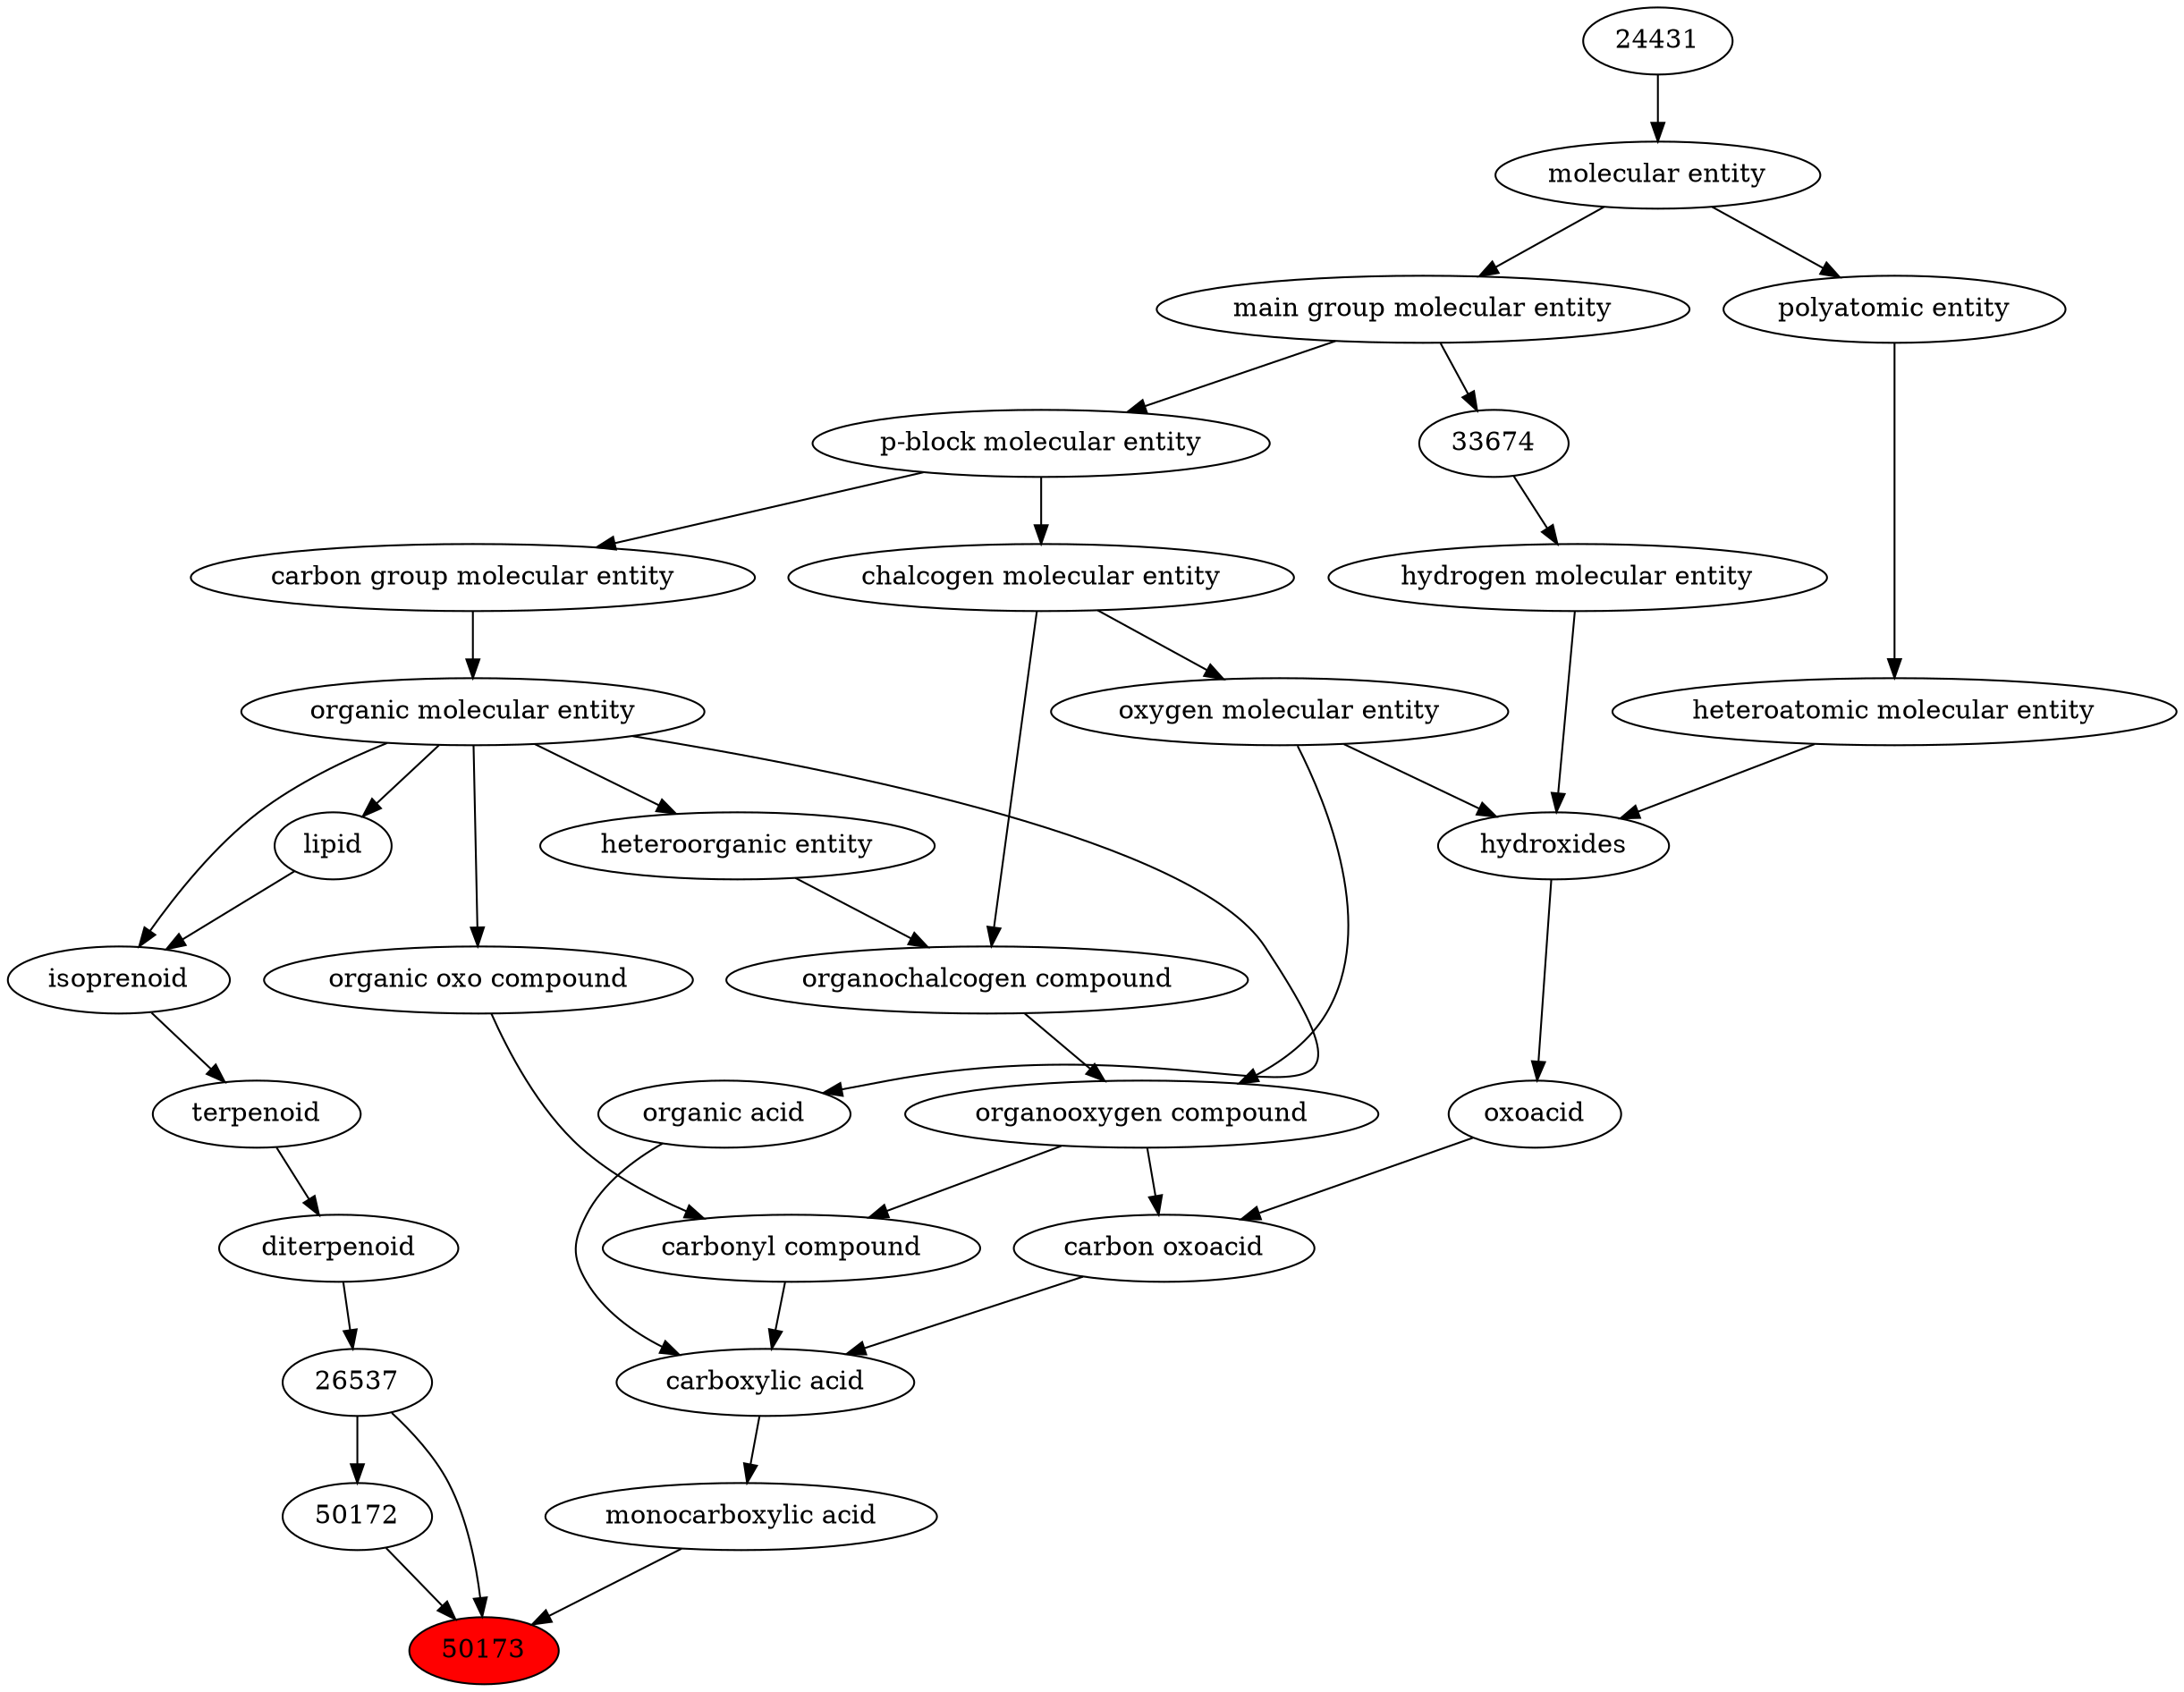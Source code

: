 digraph tree{ 
50173 [label="50173" fillcolor=red style=filled]
26537 -> 50173
25384 -> 50173
50172 -> 50173
26537 [label="26537"]
23849 -> 26537
25384 [label="monocarboxylic acid"]
33575 -> 25384
50172 [label="50172"]
26537 -> 50172
23849 [label="diterpenoid"]
26873 -> 23849
33575 [label="carboxylic acid"]
36586 -> 33575
35605 -> 33575
64709 -> 33575
26873 [label="terpenoid"]
24913 -> 26873
36586 [label="carbonyl compound"]
36587 -> 36586
36963 -> 36586
35605 [label="carbon oxoacid"]
24833 -> 35605
36963 -> 35605
64709 [label="organic acid"]
50860 -> 64709
24913 [label="isoprenoid"]
18059 -> 24913
50860 -> 24913
36587 [label="organic oxo compound"]
50860 -> 36587
36963 [label="organooxygen compound"]
36962 -> 36963
25806 -> 36963
24833 [label="oxoacid"]
24651 -> 24833
50860 [label="organic molecular entity"]
33582 -> 50860
18059 [label="lipid"]
50860 -> 18059
36962 [label="organochalcogen compound"]
33285 -> 36962
33304 -> 36962
25806 [label="oxygen molecular entity"]
33304 -> 25806
24651 [label="hydroxides"]
25806 -> 24651
33608 -> 24651
37577 -> 24651
33582 [label="carbon group molecular entity"]
33675 -> 33582
33285 [label="heteroorganic entity"]
50860 -> 33285
33304 [label="chalcogen molecular entity"]
33675 -> 33304
33608 [label="hydrogen molecular entity"]
33674 -> 33608
37577 [label="heteroatomic molecular entity"]
36357 -> 37577
33675 [label="p-block molecular entity"]
33579 -> 33675
33674 [label="33674"]
33579 -> 33674
36357 [label="polyatomic entity"]
23367 -> 36357
33579 [label="main group molecular entity"]
23367 -> 33579
23367 [label="molecular entity"]
24431 -> 23367
24431 [label="24431"]
}